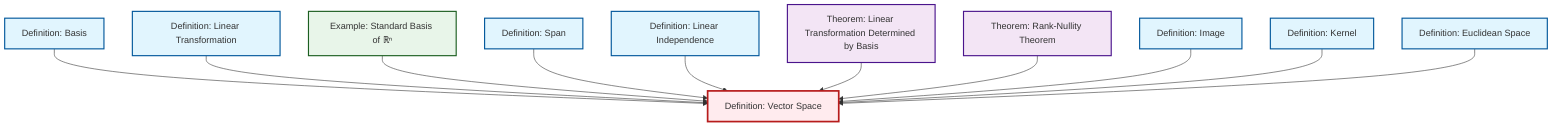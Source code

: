 graph TD
    classDef definition fill:#e1f5fe,stroke:#01579b,stroke-width:2px
    classDef theorem fill:#f3e5f5,stroke:#4a148c,stroke-width:2px
    classDef axiom fill:#fff3e0,stroke:#e65100,stroke-width:2px
    classDef example fill:#e8f5e9,stroke:#1b5e20,stroke-width:2px
    classDef current fill:#ffebee,stroke:#b71c1c,stroke-width:3px
    def-linear-transformation["Definition: Linear Transformation"]:::definition
    ex-standard-basis-rn["Example: Standard Basis of ℝⁿ"]:::example
    thm-rank-nullity["Theorem: Rank-Nullity Theorem"]:::theorem
    def-kernel["Definition: Kernel"]:::definition
    def-span["Definition: Span"]:::definition
    def-image["Definition: Image"]:::definition
    def-basis["Definition: Basis"]:::definition
    thm-linear-transformation-basis["Theorem: Linear Transformation Determined by Basis"]:::theorem
    def-vector-space["Definition: Vector Space"]:::definition
    def-linear-independence["Definition: Linear Independence"]:::definition
    def-euclidean-space["Definition: Euclidean Space"]:::definition
    def-basis --> def-vector-space
    def-linear-transformation --> def-vector-space
    ex-standard-basis-rn --> def-vector-space
    def-span --> def-vector-space
    def-linear-independence --> def-vector-space
    thm-linear-transformation-basis --> def-vector-space
    thm-rank-nullity --> def-vector-space
    def-image --> def-vector-space
    def-kernel --> def-vector-space
    def-euclidean-space --> def-vector-space
    class def-vector-space current